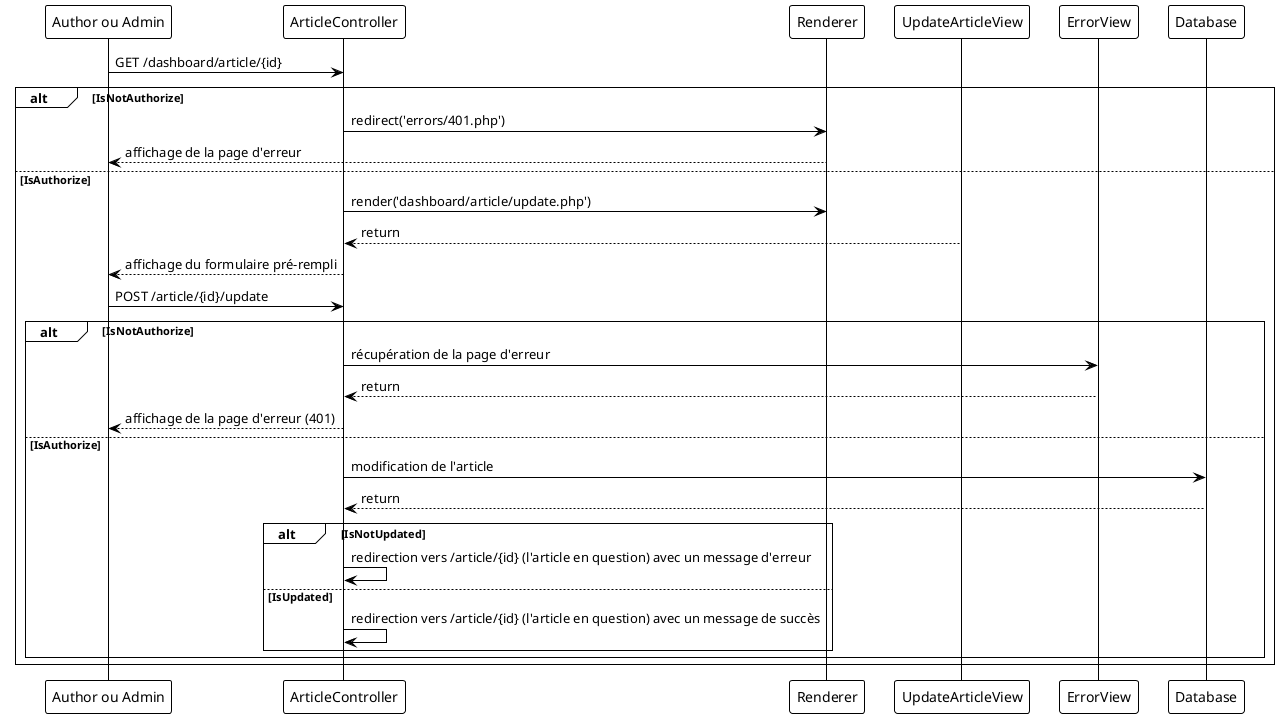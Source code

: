 @startuml

!theme plain

Person as "Author ou Admin" -> ArticleController : GET /dashboard/article/{id}

alt IsNotAuthorize
ArticleController -> Renderer : redirect('errors/401.php')
Renderer --> Person : affichage de la page d'erreur
else IsAuthorize
ArticleController -> Renderer : render('dashboard/article/update.php')
UpdateArticleView --> ArticleController : return
ArticleController --> Person : affichage du formulaire pré-rempli

Person -> ArticleController : POST /article/{id}/update
    alt IsNotAuthorize
    ArticleController -> ErrorView : récupération de la page d'erreur
    ErrorView --> ArticleController : return
    ArticleController --> Person : affichage de la page d'erreur (401)
    else IsAuthorize
    ArticleController -> Database : modification de l'article
    Database --> ArticleController : return
        alt IsNotUpdated
        ArticleController -> ArticleController : redirection vers /article/{id} (l'article en question) avec un message d'erreur
        else IsUpdated
        ArticleController -> ArticleController : redirection vers /article/{id} (l'article en question) avec un message de succès
        end
    end
end
@enduml